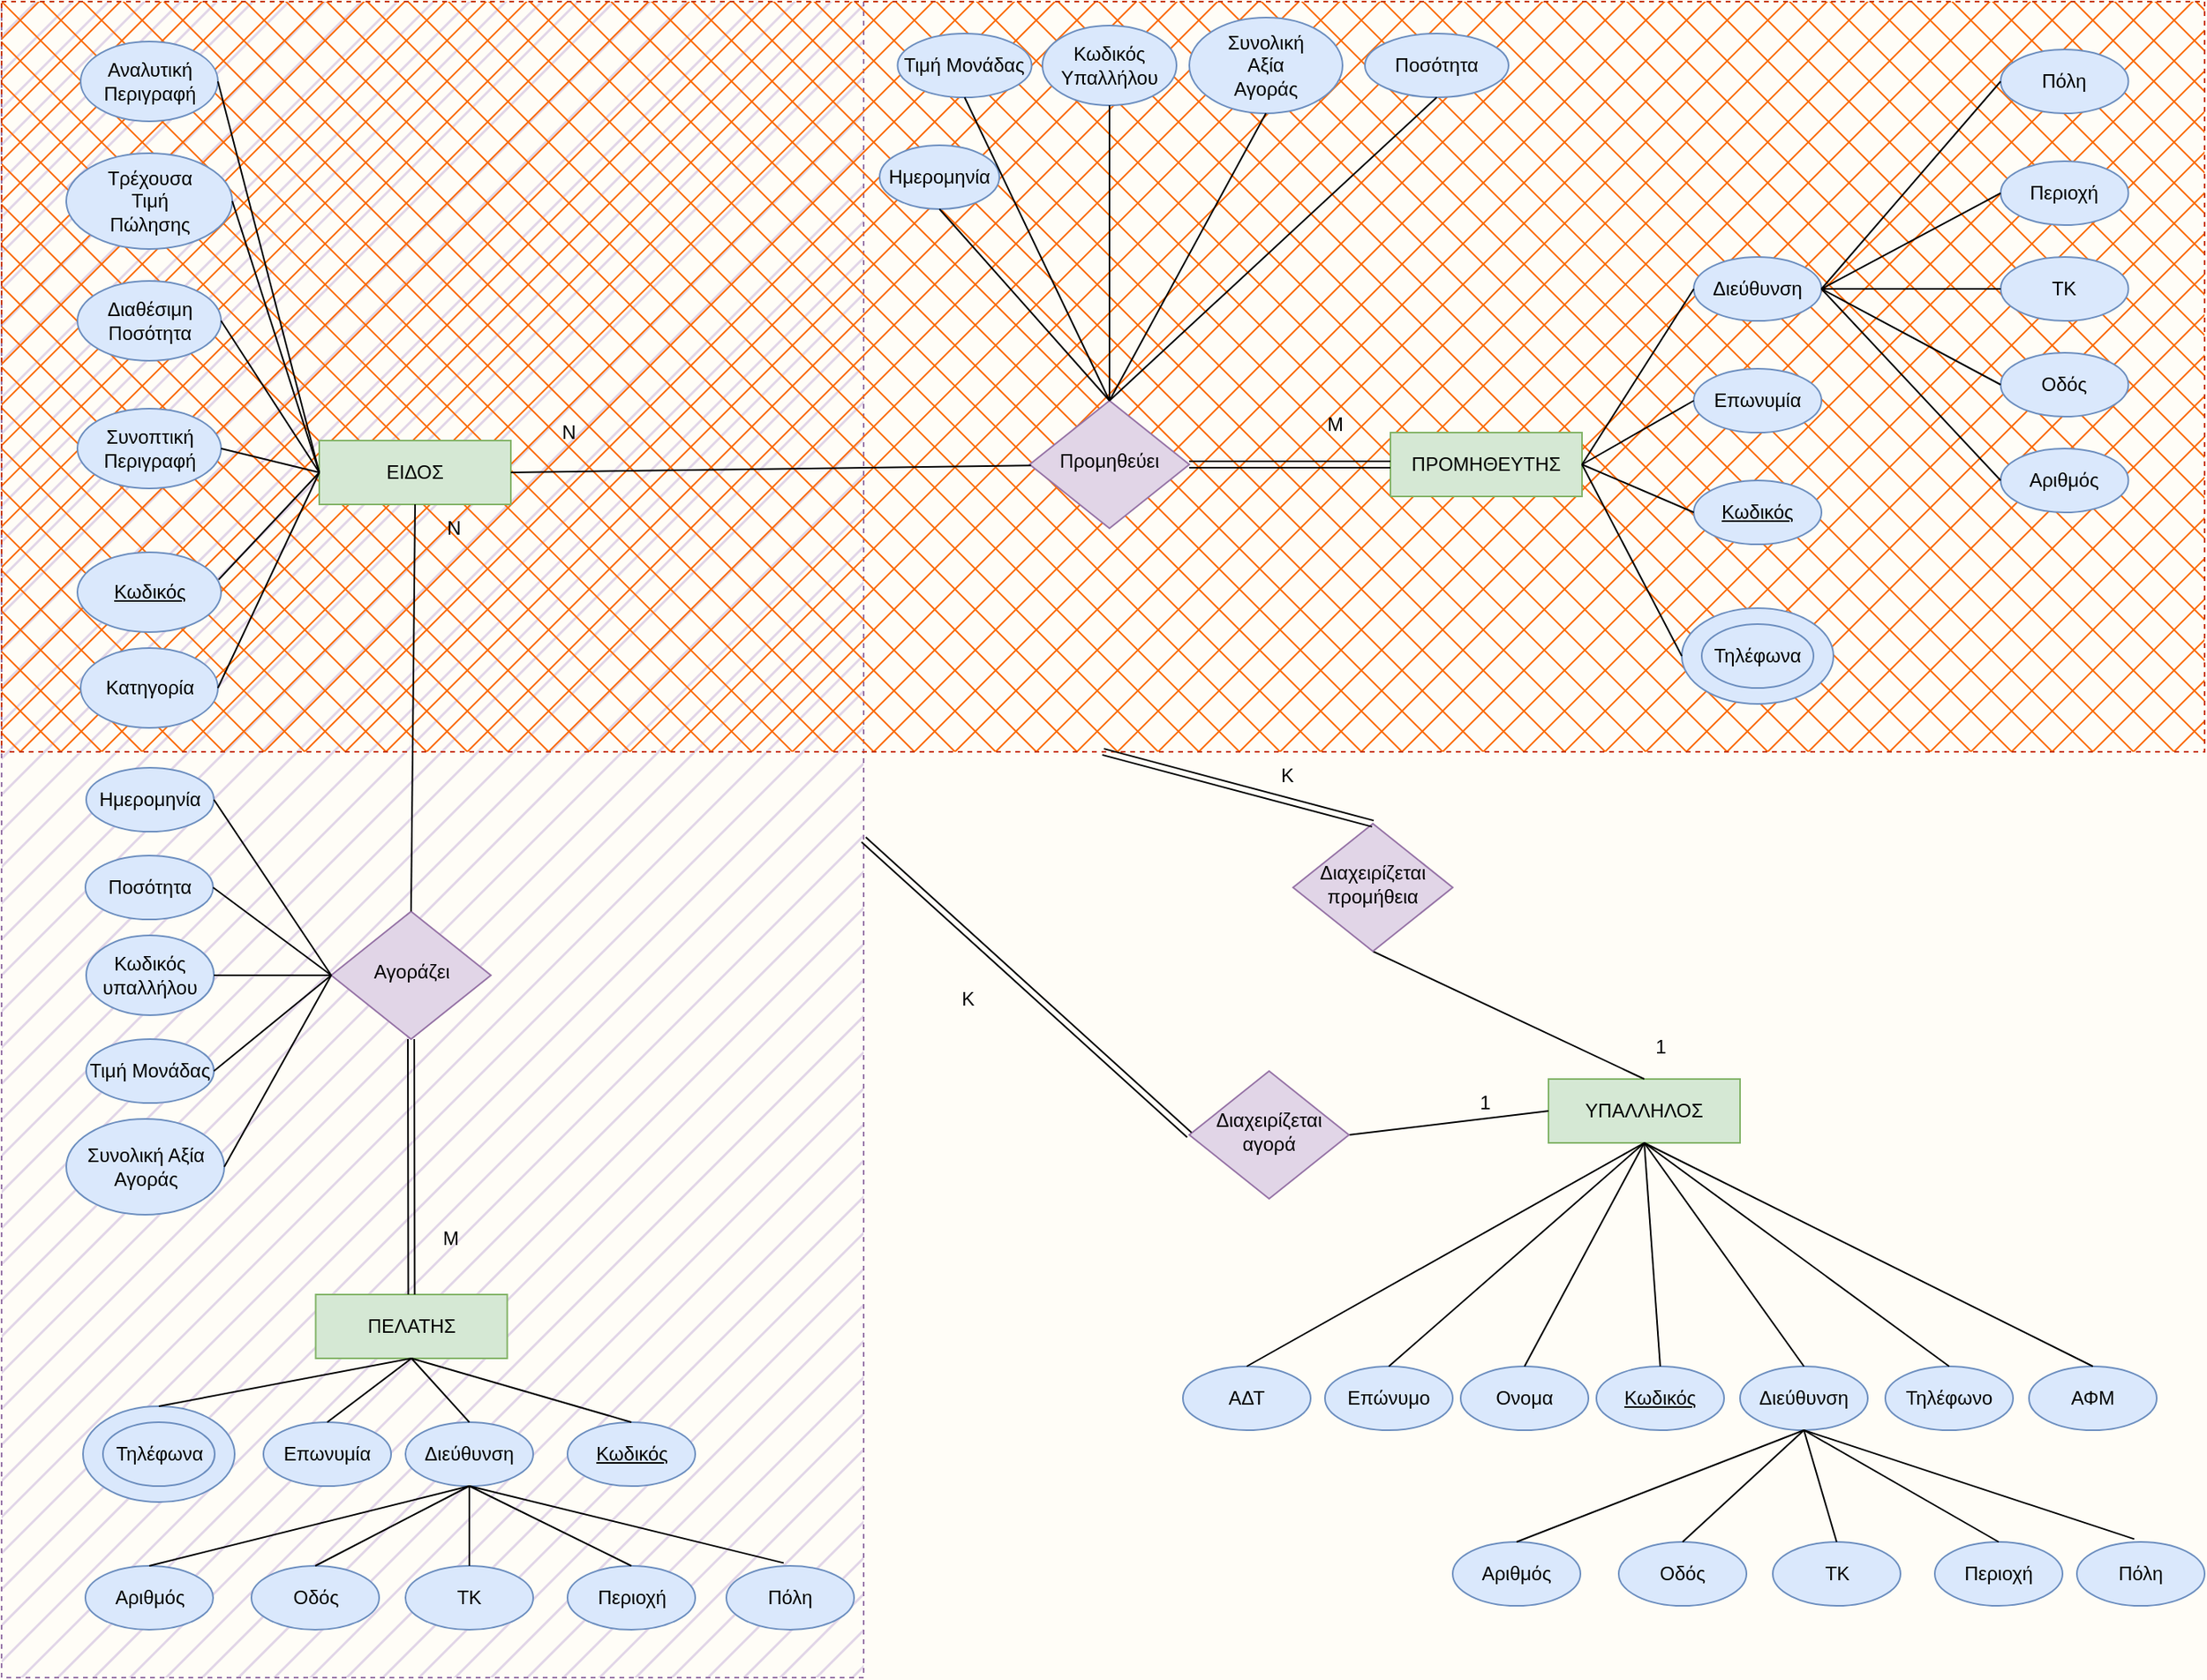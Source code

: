 <mxfile version="20.7.4" type="github">
  <diagram id="C5RBs43oDa-KdzZeNtuy" name="Page-1">
    <mxGraphModel dx="1641" dy="1715" grid="1" gridSize="10" guides="1" tooltips="1" connect="1" arrows="1" fold="1" page="1" pageScale="1" pageWidth="827" pageHeight="1169" background="#FFFDF7" math="0" shadow="0">
      <root>
        <mxCell id="WIyWlLk6GJQsqaUBKTNV-0" />
        <mxCell id="WIyWlLk6GJQsqaUBKTNV-1" parent="WIyWlLk6GJQsqaUBKTNV-0" />
        <mxCell id="r_JtfPT0x_Oz8yLnyJCr-7" value="" style="rounded=0;whiteSpace=wrap;html=1;dashed=1;fillStyle=hatch;fillColor=#e1d5e7;strokeColor=#9673a6;" vertex="1" parent="WIyWlLk6GJQsqaUBKTNV-1">
          <mxGeometry x="-330" y="-270" width="540" height="1050" as="geometry" />
        </mxCell>
        <mxCell id="r_JtfPT0x_Oz8yLnyJCr-0" value="" style="rounded=0;whiteSpace=wrap;html=1;dashed=1;fillColor=#fa6800;strokeColor=#C73500;fillStyle=cross-hatch;fontColor=#000000;" vertex="1" parent="WIyWlLk6GJQsqaUBKTNV-1">
          <mxGeometry x="-330" y="-270" width="1380" height="470" as="geometry" />
        </mxCell>
        <mxCell id="WIyWlLk6GJQsqaUBKTNV-3" value="ΕΙΔΟΣ" style="rounded=0;whiteSpace=wrap;html=1;fontSize=12;glass=0;strokeWidth=1;shadow=0;fillColor=#d5e8d4;strokeColor=#82b366;" parent="WIyWlLk6GJQsqaUBKTNV-1" vertex="1">
          <mxGeometry x="-131" y="5" width="120" height="40" as="geometry" />
        </mxCell>
        <mxCell id="EW7ZDSgedZpqApuQQV04-0" value="&lt;div&gt;ΠΡΟΜΗΘΕΥΤΗΣ&lt;/div&gt;" style="rounded=0;whiteSpace=wrap;html=1;fontSize=12;glass=0;strokeWidth=1;shadow=0;fillColor=#d5e8d4;strokeColor=#82b366;" parent="WIyWlLk6GJQsqaUBKTNV-1" vertex="1">
          <mxGeometry x="540" width="120" height="40" as="geometry" />
        </mxCell>
        <mxCell id="EW7ZDSgedZpqApuQQV04-1" value="&lt;div&gt;ΠΕΛΑΤΗΣ&lt;/div&gt;" style="rounded=0;whiteSpace=wrap;html=1;fontSize=12;glass=0;strokeWidth=1;shadow=0;fillColor=#d5e8d4;strokeColor=#82b366;" parent="WIyWlLk6GJQsqaUBKTNV-1" vertex="1">
          <mxGeometry x="-133.25" y="540" width="120" height="40" as="geometry" />
        </mxCell>
        <mxCell id="EW7ZDSgedZpqApuQQV04-2" value="&lt;div&gt;ΥΠΑΛΛΗΛΟΣ&lt;/div&gt;" style="rounded=0;whiteSpace=wrap;html=1;fontSize=12;glass=0;strokeWidth=1;shadow=0;fillColor=#d5e8d4;strokeColor=#82b366;" parent="WIyWlLk6GJQsqaUBKTNV-1" vertex="1">
          <mxGeometry x="639" y="405" width="120" height="40" as="geometry" />
        </mxCell>
        <mxCell id="EW7ZDSgedZpqApuQQV04-3" value="Προμηθεύει" style="rhombus;whiteSpace=wrap;html=1;shadow=0;fontFamily=Helvetica;fontSize=12;align=center;strokeWidth=1;spacing=6;spacingTop=-4;fillColor=#e1d5e7;strokeColor=#9673a6;" parent="WIyWlLk6GJQsqaUBKTNV-1" vertex="1">
          <mxGeometry x="314" y="-20" width="100" height="80" as="geometry" />
        </mxCell>
        <mxCell id="EW7ZDSgedZpqApuQQV04-4" value="" style="endArrow=none;html=1;rounded=0;exitX=1;exitY=0.5;exitDx=0;exitDy=0;" parent="WIyWlLk6GJQsqaUBKTNV-1" source="WIyWlLk6GJQsqaUBKTNV-3" target="EW7ZDSgedZpqApuQQV04-3" edge="1">
          <mxGeometry width="50" height="50" relative="1" as="geometry">
            <mxPoint x="384" y="300" as="sourcePoint" />
            <mxPoint x="434" y="250" as="targetPoint" />
          </mxGeometry>
        </mxCell>
        <mxCell id="EW7ZDSgedZpqApuQQV04-5" value="" style="endArrow=none;html=1;rounded=0;exitX=1;exitY=0.5;exitDx=0;exitDy=0;entryX=0;entryY=0.5;entryDx=0;entryDy=0;shape=link;" parent="WIyWlLk6GJQsqaUBKTNV-1" source="EW7ZDSgedZpqApuQQV04-3" target="EW7ZDSgedZpqApuQQV04-0" edge="1">
          <mxGeometry width="50" height="50" relative="1" as="geometry">
            <mxPoint x="464" y="19.5" as="sourcePoint" />
            <mxPoint x="554" y="19.5" as="targetPoint" />
          </mxGeometry>
        </mxCell>
        <mxCell id="EW7ZDSgedZpqApuQQV04-6" value="&lt;div&gt;Διαθέσιμη &lt;br&gt;&lt;/div&gt;&lt;div&gt;Ποσότητα&lt;/div&gt;" style="ellipse;whiteSpace=wrap;html=1;fillColor=#dae8fc;strokeColor=#6c8ebf;" parent="WIyWlLk6GJQsqaUBKTNV-1" vertex="1">
          <mxGeometry x="-282.5" y="-95" width="90" height="50" as="geometry" />
        </mxCell>
        <mxCell id="EW7ZDSgedZpqApuQQV04-7" value="&lt;div&gt;Αναλυτική&lt;/div&gt;&lt;div&gt;Περιγραφή&lt;/div&gt;" style="ellipse;whiteSpace=wrap;html=1;fillColor=#dae8fc;strokeColor=#6c8ebf;" parent="WIyWlLk6GJQsqaUBKTNV-1" vertex="1">
          <mxGeometry x="-280.5" y="-245" width="86" height="50" as="geometry" />
        </mxCell>
        <mxCell id="EW7ZDSgedZpqApuQQV04-8" value="&lt;div&gt;Συνοπτική&lt;/div&gt;&lt;div&gt;Περιγραφή&lt;/div&gt;" style="ellipse;whiteSpace=wrap;html=1;fillColor=#dae8fc;strokeColor=#6c8ebf;" parent="WIyWlLk6GJQsqaUBKTNV-1" vertex="1">
          <mxGeometry x="-282.5" y="-15" width="90" height="50" as="geometry" />
        </mxCell>
        <mxCell id="EW7ZDSgedZpqApuQQV04-9" value="&lt;u&gt;Κωδικός&lt;/u&gt;" style="ellipse;whiteSpace=wrap;html=1;fillColor=#dae8fc;strokeColor=#6c8ebf;" parent="WIyWlLk6GJQsqaUBKTNV-1" vertex="1">
          <mxGeometry x="-282.5" y="75" width="90" height="50" as="geometry" />
        </mxCell>
        <mxCell id="EW7ZDSgedZpqApuQQV04-10" value="&lt;div&gt;Κατηγορία&lt;/div&gt;" style="ellipse;whiteSpace=wrap;html=1;fillColor=#dae8fc;strokeColor=#6c8ebf;" parent="WIyWlLk6GJQsqaUBKTNV-1" vertex="1">
          <mxGeometry x="-280.5" y="135" width="86" height="50" as="geometry" />
        </mxCell>
        <mxCell id="EW7ZDSgedZpqApuQQV04-11" value="&lt;div&gt;Τρέχουσα&lt;/div&gt;&lt;div&gt;Τιμή&lt;/div&gt;&lt;div&gt;Πώλησης&lt;/div&gt;" style="ellipse;whiteSpace=wrap;html=1;fillColor=#dae8fc;strokeColor=#6c8ebf;" parent="WIyWlLk6GJQsqaUBKTNV-1" vertex="1">
          <mxGeometry x="-289.5" y="-175" width="104" height="60" as="geometry" />
        </mxCell>
        <mxCell id="EW7ZDSgedZpqApuQQV04-13" value="" style="endArrow=none;html=1;rounded=0;exitX=1;exitY=0.5;exitDx=0;exitDy=0;entryX=0;entryY=0.5;entryDx=0;entryDy=0;" parent="WIyWlLk6GJQsqaUBKTNV-1" source="EW7ZDSgedZpqApuQQV04-10" target="WIyWlLk6GJQsqaUBKTNV-3" edge="1">
          <mxGeometry width="50" height="50" relative="1" as="geometry">
            <mxPoint x="25" y="145" as="sourcePoint" />
            <mxPoint x="75" y="95" as="targetPoint" />
          </mxGeometry>
        </mxCell>
        <mxCell id="EW7ZDSgedZpqApuQQV04-14" value="" style="endArrow=none;html=1;rounded=0;exitX=0.983;exitY=0.343;exitDx=0;exitDy=0;entryX=0;entryY=0.5;entryDx=0;entryDy=0;exitPerimeter=0;" parent="WIyWlLk6GJQsqaUBKTNV-1" source="EW7ZDSgedZpqApuQQV04-9" target="WIyWlLk6GJQsqaUBKTNV-3" edge="1">
          <mxGeometry width="50" height="50" relative="1" as="geometry">
            <mxPoint x="-222" y="145" as="sourcePoint" />
            <mxPoint x="-121" y="35" as="targetPoint" />
          </mxGeometry>
        </mxCell>
        <mxCell id="EW7ZDSgedZpqApuQQV04-15" value="" style="endArrow=none;html=1;rounded=0;exitX=1;exitY=0.5;exitDx=0;exitDy=0;entryX=0;entryY=0.5;entryDx=0;entryDy=0;" parent="WIyWlLk6GJQsqaUBKTNV-1" source="EW7ZDSgedZpqApuQQV04-8" target="WIyWlLk6GJQsqaUBKTNV-3" edge="1">
          <mxGeometry width="50" height="50" relative="1" as="geometry">
            <mxPoint x="-236.53" y="92.15" as="sourcePoint" />
            <mxPoint x="-135" y="25" as="targetPoint" />
          </mxGeometry>
        </mxCell>
        <mxCell id="EW7ZDSgedZpqApuQQV04-16" value="" style="endArrow=none;html=1;rounded=0;exitX=1;exitY=0.5;exitDx=0;exitDy=0;entryX=0;entryY=0.5;entryDx=0;entryDy=0;" parent="WIyWlLk6GJQsqaUBKTNV-1" source="EW7ZDSgedZpqApuQQV04-6" target="WIyWlLk6GJQsqaUBKTNV-3" edge="1">
          <mxGeometry width="50" height="50" relative="1" as="geometry">
            <mxPoint x="-226.53" y="102.15" as="sourcePoint" />
            <mxPoint x="-111" y="45" as="targetPoint" />
          </mxGeometry>
        </mxCell>
        <mxCell id="EW7ZDSgedZpqApuQQV04-17" value="" style="endArrow=none;html=1;rounded=0;exitX=1;exitY=0.5;exitDx=0;exitDy=0;entryX=0;entryY=0.5;entryDx=0;entryDy=0;" parent="WIyWlLk6GJQsqaUBKTNV-1" source="EW7ZDSgedZpqApuQQV04-11" target="WIyWlLk6GJQsqaUBKTNV-3" edge="1">
          <mxGeometry width="50" height="50" relative="1" as="geometry">
            <mxPoint x="-255" y="-80" as="sourcePoint" />
            <mxPoint x="-125" y="25" as="targetPoint" />
          </mxGeometry>
        </mxCell>
        <mxCell id="EW7ZDSgedZpqApuQQV04-20" value="" style="endArrow=none;html=1;rounded=0;exitX=1;exitY=0.5;exitDx=0;exitDy=0;entryX=0;entryY=0.5;entryDx=0;entryDy=0;" parent="WIyWlLk6GJQsqaUBKTNV-1" source="EW7ZDSgedZpqApuQQV04-7" target="WIyWlLk6GJQsqaUBKTNV-3" edge="1">
          <mxGeometry width="50" height="50" relative="1" as="geometry">
            <mxPoint x="-277.0" y="-235" as="sourcePoint" />
            <mxPoint x="-140.0" y="-55" as="targetPoint" />
          </mxGeometry>
        </mxCell>
        <mxCell id="EW7ZDSgedZpqApuQQV04-21" value="Ν" style="text;html=1;align=center;verticalAlign=middle;resizable=0;points=[];autosize=1;strokeColor=none;fillColor=none;" parent="WIyWlLk6GJQsqaUBKTNV-1" vertex="1">
          <mxGeometry x="9.5" y="-15" width="30" height="30" as="geometry" />
        </mxCell>
        <mxCell id="EW7ZDSgedZpqApuQQV04-22" value="Μ" style="text;html=1;align=center;verticalAlign=middle;resizable=0;points=[];autosize=1;strokeColor=none;fillColor=none;" parent="WIyWlLk6GJQsqaUBKTNV-1" vertex="1">
          <mxGeometry x="490" y="-20" width="30" height="30" as="geometry" />
        </mxCell>
        <mxCell id="EW7ZDSgedZpqApuQQV04-23" value="Ημερομηνία" style="ellipse;whiteSpace=wrap;html=1;fillColor=#dae8fc;strokeColor=#6c8ebf;" parent="WIyWlLk6GJQsqaUBKTNV-1" vertex="1">
          <mxGeometry x="220" y="-180" width="75" height="40" as="geometry" />
        </mxCell>
        <mxCell id="EW7ZDSgedZpqApuQQV04-24" value="Τιμή Μονάδας" style="ellipse;whiteSpace=wrap;html=1;fillColor=#dae8fc;strokeColor=#6c8ebf;" parent="WIyWlLk6GJQsqaUBKTNV-1" vertex="1">
          <mxGeometry x="231.25" y="-250" width="84" height="40" as="geometry" />
        </mxCell>
        <mxCell id="EW7ZDSgedZpqApuQQV04-25" value="&lt;div&gt;Συνολική&lt;/div&gt;&lt;div&gt;Αξία&lt;/div&gt;&lt;div&gt;Αγοράς&lt;/div&gt;" style="ellipse;whiteSpace=wrap;html=1;fillColor=#dae8fc;strokeColor=#6c8ebf;" parent="WIyWlLk6GJQsqaUBKTNV-1" vertex="1">
          <mxGeometry x="414" y="-260" width="96" height="60" as="geometry" />
        </mxCell>
        <mxCell id="EW7ZDSgedZpqApuQQV04-26" value="&lt;div&gt;Ποσότητα&lt;/div&gt;" style="ellipse;whiteSpace=wrap;html=1;fillColor=#dae8fc;strokeColor=#6c8ebf;" parent="WIyWlLk6GJQsqaUBKTNV-1" vertex="1">
          <mxGeometry x="524" y="-250" width="90" height="40" as="geometry" />
        </mxCell>
        <mxCell id="EW7ZDSgedZpqApuQQV04-29" value="" style="endArrow=none;html=1;rounded=0;exitX=0.5;exitY=1;exitDx=0;exitDy=0;entryX=0.5;entryY=0;entryDx=0;entryDy=0;" parent="WIyWlLk6GJQsqaUBKTNV-1" source="EW7ZDSgedZpqApuQQV04-24" target="EW7ZDSgedZpqApuQQV04-3" edge="1">
          <mxGeometry width="50" height="50" relative="1" as="geometry">
            <mxPoint x="290" y="80" as="sourcePoint" />
            <mxPoint x="340" y="30" as="targetPoint" />
          </mxGeometry>
        </mxCell>
        <mxCell id="EW7ZDSgedZpqApuQQV04-31" value="" style="endArrow=none;html=1;rounded=0;exitX=0.5;exitY=1;exitDx=0;exitDy=0;entryX=0.5;entryY=0;entryDx=0;entryDy=0;" parent="WIyWlLk6GJQsqaUBKTNV-1" source="EW7ZDSgedZpqApuQQV04-23" target="EW7ZDSgedZpqApuQQV04-3" edge="1">
          <mxGeometry width="50" height="50" relative="1" as="geometry">
            <mxPoint x="290" y="80" as="sourcePoint" />
            <mxPoint x="340" y="30" as="targetPoint" />
          </mxGeometry>
        </mxCell>
        <mxCell id="EW7ZDSgedZpqApuQQV04-32" value="" style="endArrow=none;html=1;rounded=0;exitX=0.5;exitY=1;exitDx=0;exitDy=0;entryX=0.5;entryY=0;entryDx=0;entryDy=0;" parent="WIyWlLk6GJQsqaUBKTNV-1" source="EW7ZDSgedZpqApuQQV04-26" target="EW7ZDSgedZpqApuQQV04-3" edge="1">
          <mxGeometry width="50" height="50" relative="1" as="geometry">
            <mxPoint x="290" y="80" as="sourcePoint" />
            <mxPoint x="340" y="30" as="targetPoint" />
          </mxGeometry>
        </mxCell>
        <mxCell id="EW7ZDSgedZpqApuQQV04-33" value="" style="endArrow=none;html=1;rounded=0;exitX=0.5;exitY=1;exitDx=0;exitDy=0;entryX=0.5;entryY=0;entryDx=0;entryDy=0;" parent="WIyWlLk6GJQsqaUBKTNV-1" source="EW7ZDSgedZpqApuQQV04-25" target="EW7ZDSgedZpqApuQQV04-3" edge="1">
          <mxGeometry width="50" height="50" relative="1" as="geometry">
            <mxPoint x="290" y="80" as="sourcePoint" />
            <mxPoint x="340" y="30" as="targetPoint" />
          </mxGeometry>
        </mxCell>
        <mxCell id="EW7ZDSgedZpqApuQQV04-34" value="Κωδικός Υπαλλήλου" style="ellipse;whiteSpace=wrap;html=1;fillColor=#dae8fc;strokeColor=#6c8ebf;" parent="WIyWlLk6GJQsqaUBKTNV-1" vertex="1">
          <mxGeometry x="322" y="-255" width="84" height="50" as="geometry" />
        </mxCell>
        <mxCell id="EW7ZDSgedZpqApuQQV04-37" value="" style="endArrow=none;html=1;rounded=0;entryX=0.5;entryY=0;entryDx=0;entryDy=0;exitX=0.5;exitY=1;exitDx=0;exitDy=0;" parent="WIyWlLk6GJQsqaUBKTNV-1" source="EW7ZDSgedZpqApuQQV04-34" target="EW7ZDSgedZpqApuQQV04-3" edge="1">
          <mxGeometry width="50" height="50" relative="1" as="geometry">
            <mxPoint x="360" y="-250" as="sourcePoint" />
            <mxPoint x="350" y="-30" as="targetPoint" />
          </mxGeometry>
        </mxCell>
        <mxCell id="EW7ZDSgedZpqApuQQV04-38" value="Διεύθυνση" style="ellipse;whiteSpace=wrap;html=1;fillColor=#dae8fc;strokeColor=#6c8ebf;" parent="WIyWlLk6GJQsqaUBKTNV-1" vertex="1">
          <mxGeometry x="730" y="-110" width="80" height="40" as="geometry" />
        </mxCell>
        <mxCell id="EW7ZDSgedZpqApuQQV04-39" value="Επωνυμία" style="ellipse;whiteSpace=wrap;html=1;fillColor=#dae8fc;strokeColor=#6c8ebf;" parent="WIyWlLk6GJQsqaUBKTNV-1" vertex="1">
          <mxGeometry x="730" y="-40" width="80" height="40" as="geometry" />
        </mxCell>
        <mxCell id="EW7ZDSgedZpqApuQQV04-40" value="&lt;u&gt;Κωδικός&lt;/u&gt;" style="ellipse;whiteSpace=wrap;html=1;fillColor=#dae8fc;strokeColor=#6c8ebf;" parent="WIyWlLk6GJQsqaUBKTNV-1" vertex="1">
          <mxGeometry x="730" y="30" width="80" height="40" as="geometry" />
        </mxCell>
        <mxCell id="EW7ZDSgedZpqApuQQV04-43" value="" style="ellipse;whiteSpace=wrap;html=1;fillColor=#dae8fc;strokeColor=#6c8ebf;" parent="WIyWlLk6GJQsqaUBKTNV-1" vertex="1">
          <mxGeometry x="722.5" y="110" width="95" height="60" as="geometry" />
        </mxCell>
        <mxCell id="EW7ZDSgedZpqApuQQV04-44" value="Τηλέφωνα" style="ellipse;whiteSpace=wrap;html=1;fillColor=#dae8fc;strokeColor=#6c8ebf;" parent="WIyWlLk6GJQsqaUBKTNV-1" vertex="1">
          <mxGeometry x="735" y="120" width="70" height="40" as="geometry" />
        </mxCell>
        <mxCell id="EW7ZDSgedZpqApuQQV04-45" value="" style="endArrow=none;html=1;rounded=0;exitX=1;exitY=0.5;exitDx=0;exitDy=0;entryX=0;entryY=0.5;entryDx=0;entryDy=0;" parent="WIyWlLk6GJQsqaUBKTNV-1" source="EW7ZDSgedZpqApuQQV04-0" target="EW7ZDSgedZpqApuQQV04-38" edge="1">
          <mxGeometry width="50" height="50" relative="1" as="geometry">
            <mxPoint x="450" y="60" as="sourcePoint" />
            <mxPoint x="500" y="10" as="targetPoint" />
          </mxGeometry>
        </mxCell>
        <mxCell id="EW7ZDSgedZpqApuQQV04-46" value="" style="endArrow=none;html=1;rounded=0;entryX=0;entryY=0.5;entryDx=0;entryDy=0;exitX=1;exitY=0.5;exitDx=0;exitDy=0;" parent="WIyWlLk6GJQsqaUBKTNV-1" source="EW7ZDSgedZpqApuQQV04-0" target="EW7ZDSgedZpqApuQQV04-39" edge="1">
          <mxGeometry width="50" height="50" relative="1" as="geometry">
            <mxPoint x="450" y="60" as="sourcePoint" />
            <mxPoint x="500" y="10" as="targetPoint" />
          </mxGeometry>
        </mxCell>
        <mxCell id="EW7ZDSgedZpqApuQQV04-47" value="" style="endArrow=none;html=1;rounded=0;exitX=0;exitY=0.5;exitDx=0;exitDy=0;entryX=1;entryY=0.5;entryDx=0;entryDy=0;" parent="WIyWlLk6GJQsqaUBKTNV-1" source="EW7ZDSgedZpqApuQQV04-40" target="EW7ZDSgedZpqApuQQV04-0" edge="1">
          <mxGeometry width="50" height="50" relative="1" as="geometry">
            <mxPoint x="450" y="60" as="sourcePoint" />
            <mxPoint x="500" y="10" as="targetPoint" />
          </mxGeometry>
        </mxCell>
        <mxCell id="EW7ZDSgedZpqApuQQV04-48" value="" style="endArrow=none;html=1;rounded=0;exitX=0;exitY=0.5;exitDx=0;exitDy=0;entryX=1;entryY=0.5;entryDx=0;entryDy=0;" parent="WIyWlLk6GJQsqaUBKTNV-1" source="EW7ZDSgedZpqApuQQV04-43" target="EW7ZDSgedZpqApuQQV04-0" edge="1">
          <mxGeometry width="50" height="50" relative="1" as="geometry">
            <mxPoint x="450" y="60" as="sourcePoint" />
            <mxPoint x="500" y="10" as="targetPoint" />
          </mxGeometry>
        </mxCell>
        <mxCell id="EW7ZDSgedZpqApuQQV04-49" value="&lt;div&gt;Αγοράζει&lt;/div&gt;" style="rhombus;whiteSpace=wrap;html=1;shadow=0;fontFamily=Helvetica;fontSize=12;align=center;strokeWidth=1;spacing=6;spacingTop=-4;fillColor=#e1d5e7;strokeColor=#9673a6;" parent="WIyWlLk6GJQsqaUBKTNV-1" vertex="1">
          <mxGeometry x="-123.5" y="300" width="100" height="80" as="geometry" />
        </mxCell>
        <mxCell id="EW7ZDSgedZpqApuQQV04-50" value="" style="endArrow=none;html=1;rounded=0;entryX=0.5;entryY=1;entryDx=0;entryDy=0;exitX=0.5;exitY=0;exitDx=0;exitDy=0;" parent="WIyWlLk6GJQsqaUBKTNV-1" source="EW7ZDSgedZpqApuQQV04-49" target="WIyWlLk6GJQsqaUBKTNV-3" edge="1">
          <mxGeometry width="50" height="50" relative="1" as="geometry">
            <mxPoint x="267.5" y="350" as="sourcePoint" />
            <mxPoint x="317.5" y="300" as="targetPoint" />
          </mxGeometry>
        </mxCell>
        <mxCell id="EW7ZDSgedZpqApuQQV04-51" value="" style="endArrow=none;html=1;rounded=0;exitX=0.5;exitY=0;exitDx=0;exitDy=0;entryX=0.5;entryY=1;entryDx=0;entryDy=0;shape=link;" parent="WIyWlLk6GJQsqaUBKTNV-1" source="EW7ZDSgedZpqApuQQV04-1" target="EW7ZDSgedZpqApuQQV04-49" edge="1">
          <mxGeometry width="50" height="50" relative="1" as="geometry">
            <mxPoint x="-73.25" y="510" as="sourcePoint" />
            <mxPoint x="215.5" y="320" as="targetPoint" />
          </mxGeometry>
        </mxCell>
        <mxCell id="EW7ZDSgedZpqApuQQV04-52" value="Ημερομηνία" style="ellipse;whiteSpace=wrap;html=1;fillColor=#dae8fc;strokeColor=#6c8ebf;" parent="WIyWlLk6GJQsqaUBKTNV-1" vertex="1">
          <mxGeometry x="-277" y="210" width="80" height="40" as="geometry" />
        </mxCell>
        <mxCell id="EW7ZDSgedZpqApuQQV04-53" value="Ποσότητα" style="ellipse;whiteSpace=wrap;html=1;fillColor=#dae8fc;strokeColor=#6c8ebf;" parent="WIyWlLk6GJQsqaUBKTNV-1" vertex="1">
          <mxGeometry x="-277.5" y="265" width="80" height="40" as="geometry" />
        </mxCell>
        <mxCell id="EW7ZDSgedZpqApuQQV04-54" value="Τιμή Μονάδας" style="ellipse;whiteSpace=wrap;html=1;fillColor=#dae8fc;strokeColor=#6c8ebf;" parent="WIyWlLk6GJQsqaUBKTNV-1" vertex="1">
          <mxGeometry x="-277" y="380" width="80" height="40" as="geometry" />
        </mxCell>
        <mxCell id="EW7ZDSgedZpqApuQQV04-56" value="Συνολική Αξία Αγοράς" style="ellipse;whiteSpace=wrap;html=1;fillColor=#dae8fc;strokeColor=#6c8ebf;" parent="WIyWlLk6GJQsqaUBKTNV-1" vertex="1">
          <mxGeometry x="-289.5" y="430" width="99" height="60" as="geometry" />
        </mxCell>
        <mxCell id="EW7ZDSgedZpqApuQQV04-57" value="" style="endArrow=none;html=1;rounded=0;exitX=0;exitY=0.5;exitDx=0;exitDy=0;entryX=1;entryY=0.5;entryDx=0;entryDy=0;" parent="WIyWlLk6GJQsqaUBKTNV-1" source="EW7ZDSgedZpqApuQQV04-49" target="EW7ZDSgedZpqApuQQV04-52" edge="1">
          <mxGeometry width="50" height="50" relative="1" as="geometry">
            <mxPoint x="-442.5" y="370" as="sourcePoint" />
            <mxPoint x="-602.5" y="360" as="targetPoint" />
          </mxGeometry>
        </mxCell>
        <mxCell id="EW7ZDSgedZpqApuQQV04-58" value="" style="endArrow=none;html=1;rounded=0;entryX=1;entryY=0.5;entryDx=0;entryDy=0;exitX=0;exitY=0.5;exitDx=0;exitDy=0;" parent="WIyWlLk6GJQsqaUBKTNV-1" source="EW7ZDSgedZpqApuQQV04-49" target="EW7ZDSgedZpqApuQQV04-53" edge="1">
          <mxGeometry width="50" height="50" relative="1" as="geometry">
            <mxPoint x="-442.5" y="370" as="sourcePoint" />
            <mxPoint x="-602.5" y="360" as="targetPoint" />
          </mxGeometry>
        </mxCell>
        <mxCell id="EW7ZDSgedZpqApuQQV04-59" value="" style="endArrow=none;html=1;rounded=0;exitX=1;exitY=0.5;exitDx=0;exitDy=0;entryX=0;entryY=0.5;entryDx=0;entryDy=0;" parent="WIyWlLk6GJQsqaUBKTNV-1" source="EW7ZDSgedZpqApuQQV04-54" target="EW7ZDSgedZpqApuQQV04-49" edge="1">
          <mxGeometry width="50" height="50" relative="1" as="geometry">
            <mxPoint x="-652.5" y="410" as="sourcePoint" />
            <mxPoint x="-442.5" y="370" as="targetPoint" />
          </mxGeometry>
        </mxCell>
        <mxCell id="EW7ZDSgedZpqApuQQV04-60" value="" style="endArrow=none;html=1;rounded=0;exitX=1;exitY=0.5;exitDx=0;exitDy=0;entryX=0;entryY=0.5;entryDx=0;entryDy=0;" parent="WIyWlLk6GJQsqaUBKTNV-1" source="EW7ZDSgedZpqApuQQV04-56" target="EW7ZDSgedZpqApuQQV04-49" edge="1">
          <mxGeometry width="50" height="50" relative="1" as="geometry">
            <mxPoint x="-380.0" y="490" as="sourcePoint" />
            <mxPoint x="-442.5" y="370" as="targetPoint" />
          </mxGeometry>
        </mxCell>
        <mxCell id="EW7ZDSgedZpqApuQQV04-61" value="Κωδικός υπαλλήλου" style="ellipse;whiteSpace=wrap;html=1;fillColor=#dae8fc;strokeColor=#6c8ebf;" parent="WIyWlLk6GJQsqaUBKTNV-1" vertex="1">
          <mxGeometry x="-277" y="315" width="80" height="50" as="geometry" />
        </mxCell>
        <mxCell id="EW7ZDSgedZpqApuQQV04-62" value="" style="endArrow=none;html=1;rounded=0;exitX=0;exitY=0.5;exitDx=0;exitDy=0;entryX=1;entryY=0.5;entryDx=0;entryDy=0;" parent="WIyWlLk6GJQsqaUBKTNV-1" source="EW7ZDSgedZpqApuQQV04-49" target="EW7ZDSgedZpqApuQQV04-61" edge="1">
          <mxGeometry width="50" height="50" relative="1" as="geometry">
            <mxPoint x="-154.0" y="490" as="sourcePoint" />
            <mxPoint x="-214.5" y="370" as="targetPoint" />
          </mxGeometry>
        </mxCell>
        <mxCell id="EW7ZDSgedZpqApuQQV04-63" value="Ν" style="text;html=1;align=center;verticalAlign=middle;resizable=0;points=[];autosize=1;strokeColor=none;fillColor=none;" parent="WIyWlLk6GJQsqaUBKTNV-1" vertex="1">
          <mxGeometry x="-62" y="45" width="30" height="30" as="geometry" />
        </mxCell>
        <mxCell id="EW7ZDSgedZpqApuQQV04-64" value="Μ" style="text;html=1;align=center;verticalAlign=middle;resizable=0;points=[];autosize=1;strokeColor=none;fillColor=none;" parent="WIyWlLk6GJQsqaUBKTNV-1" vertex="1">
          <mxGeometry x="-64.25" y="490" width="30" height="30" as="geometry" />
        </mxCell>
        <mxCell id="UILEuSNSZ4yGdlzWPseG-9" value="&lt;div&gt;Πόλη&lt;/div&gt;" style="ellipse;whiteSpace=wrap;html=1;fillColor=#dae8fc;strokeColor=#6c8ebf;" parent="WIyWlLk6GJQsqaUBKTNV-1" vertex="1">
          <mxGeometry x="922.25" y="-240" width="80" height="40" as="geometry" />
        </mxCell>
        <mxCell id="UILEuSNSZ4yGdlzWPseG-10" value="Περιοχή" style="ellipse;whiteSpace=wrap;html=1;fillColor=#dae8fc;strokeColor=#6c8ebf;" parent="WIyWlLk6GJQsqaUBKTNV-1" vertex="1">
          <mxGeometry x="922.25" y="-170" width="80" height="40" as="geometry" />
        </mxCell>
        <mxCell id="UILEuSNSZ4yGdlzWPseG-11" value="ΤΚ" style="ellipse;whiteSpace=wrap;html=1;fillColor=#dae8fc;strokeColor=#6c8ebf;" parent="WIyWlLk6GJQsqaUBKTNV-1" vertex="1">
          <mxGeometry x="922.25" y="-110" width="80" height="40" as="geometry" />
        </mxCell>
        <mxCell id="UILEuSNSZ4yGdlzWPseG-12" value="Οδός" style="ellipse;whiteSpace=wrap;html=1;fillColor=#dae8fc;strokeColor=#6c8ebf;" parent="WIyWlLk6GJQsqaUBKTNV-1" vertex="1">
          <mxGeometry x="922.25" y="-50" width="80" height="40" as="geometry" />
        </mxCell>
        <mxCell id="UILEuSNSZ4yGdlzWPseG-13" value="Αριθμός" style="ellipse;whiteSpace=wrap;html=1;fillColor=#dae8fc;strokeColor=#6c8ebf;" parent="WIyWlLk6GJQsqaUBKTNV-1" vertex="1">
          <mxGeometry x="922.25" y="10" width="80" height="40" as="geometry" />
        </mxCell>
        <mxCell id="UILEuSNSZ4yGdlzWPseG-14" value="" style="endArrow=none;html=1;rounded=0;exitX=1;exitY=0.5;exitDx=0;exitDy=0;entryX=0;entryY=0.5;entryDx=0;entryDy=0;" parent="WIyWlLk6GJQsqaUBKTNV-1" source="EW7ZDSgedZpqApuQQV04-38" target="UILEuSNSZ4yGdlzWPseG-9" edge="1">
          <mxGeometry width="50" height="50" relative="1" as="geometry">
            <mxPoint x="817.5" y="-80.0" as="sourcePoint" />
            <mxPoint x="887.5" y="-190" as="targetPoint" />
          </mxGeometry>
        </mxCell>
        <mxCell id="UILEuSNSZ4yGdlzWPseG-15" value="" style="endArrow=none;html=1;rounded=0;exitX=1;exitY=0.5;exitDx=0;exitDy=0;entryX=0;entryY=0.5;entryDx=0;entryDy=0;" parent="WIyWlLk6GJQsqaUBKTNV-1" source="EW7ZDSgedZpqApuQQV04-38" target="UILEuSNSZ4yGdlzWPseG-10" edge="1">
          <mxGeometry width="50" height="50" relative="1" as="geometry">
            <mxPoint x="820" y="-80" as="sourcePoint" />
            <mxPoint x="890" y="-180" as="targetPoint" />
          </mxGeometry>
        </mxCell>
        <mxCell id="UILEuSNSZ4yGdlzWPseG-16" value="" style="endArrow=none;html=1;rounded=0;exitX=1;exitY=0.5;exitDx=0;exitDy=0;entryX=0;entryY=0.5;entryDx=0;entryDy=0;" parent="WIyWlLk6GJQsqaUBKTNV-1" source="EW7ZDSgedZpqApuQQV04-38" target="UILEuSNSZ4yGdlzWPseG-11" edge="1">
          <mxGeometry width="50" height="50" relative="1" as="geometry">
            <mxPoint x="830" y="-70" as="sourcePoint" />
            <mxPoint x="900" y="-170" as="targetPoint" />
          </mxGeometry>
        </mxCell>
        <mxCell id="UILEuSNSZ4yGdlzWPseG-17" value="" style="endArrow=none;html=1;rounded=0;exitX=1;exitY=0.5;exitDx=0;exitDy=0;entryX=0;entryY=0.5;entryDx=0;entryDy=0;" parent="WIyWlLk6GJQsqaUBKTNV-1" source="EW7ZDSgedZpqApuQQV04-38" target="UILEuSNSZ4yGdlzWPseG-12" edge="1">
          <mxGeometry width="50" height="50" relative="1" as="geometry">
            <mxPoint x="840" y="-60" as="sourcePoint" />
            <mxPoint x="910" y="-160" as="targetPoint" />
          </mxGeometry>
        </mxCell>
        <mxCell id="UILEuSNSZ4yGdlzWPseG-18" value="" style="endArrow=none;html=1;rounded=0;exitX=1;exitY=0.5;exitDx=0;exitDy=0;entryX=0;entryY=0.5;entryDx=0;entryDy=0;" parent="WIyWlLk6GJQsqaUBKTNV-1" source="EW7ZDSgedZpqApuQQV04-38" target="UILEuSNSZ4yGdlzWPseG-13" edge="1">
          <mxGeometry width="50" height="50" relative="1" as="geometry">
            <mxPoint x="850" y="-50" as="sourcePoint" />
            <mxPoint x="920" y="-150" as="targetPoint" />
          </mxGeometry>
        </mxCell>
        <mxCell id="UILEuSNSZ4yGdlzWPseG-19" value="Διεύθυνση" style="ellipse;whiteSpace=wrap;html=1;fillColor=#dae8fc;strokeColor=#6c8ebf;" parent="WIyWlLk6GJQsqaUBKTNV-1" vertex="1">
          <mxGeometry x="-77" y="620" width="80" height="40" as="geometry" />
        </mxCell>
        <mxCell id="UILEuSNSZ4yGdlzWPseG-20" value="Επωνυμία" style="ellipse;whiteSpace=wrap;html=1;fillColor=#dae8fc;strokeColor=#6c8ebf;" parent="WIyWlLk6GJQsqaUBKTNV-1" vertex="1">
          <mxGeometry x="-166" y="620" width="80" height="40" as="geometry" />
        </mxCell>
        <mxCell id="UILEuSNSZ4yGdlzWPseG-21" value="&lt;u&gt;Κωδικός&lt;/u&gt;" style="ellipse;whiteSpace=wrap;html=1;fillColor=#dae8fc;strokeColor=#6c8ebf;" parent="WIyWlLk6GJQsqaUBKTNV-1" vertex="1">
          <mxGeometry x="24.5" y="620" width="80" height="40" as="geometry" />
        </mxCell>
        <mxCell id="UILEuSNSZ4yGdlzWPseG-22" value="" style="ellipse;whiteSpace=wrap;html=1;fillColor=#dae8fc;strokeColor=#6c8ebf;" parent="WIyWlLk6GJQsqaUBKTNV-1" vertex="1">
          <mxGeometry x="-279" y="610" width="95" height="60" as="geometry" />
        </mxCell>
        <mxCell id="UILEuSNSZ4yGdlzWPseG-23" value="Τηλέφωνα" style="ellipse;whiteSpace=wrap;html=1;fillColor=#dae8fc;strokeColor=#6c8ebf;" parent="WIyWlLk6GJQsqaUBKTNV-1" vertex="1">
          <mxGeometry x="-266.5" y="620" width="70" height="40" as="geometry" />
        </mxCell>
        <mxCell id="UILEuSNSZ4yGdlzWPseG-24" value="" style="endArrow=none;html=1;rounded=0;exitX=0.5;exitY=1;exitDx=0;exitDy=0;entryX=0.5;entryY=0;entryDx=0;entryDy=0;" parent="WIyWlLk6GJQsqaUBKTNV-1" source="EW7ZDSgedZpqApuQQV04-1" target="UILEuSNSZ4yGdlzWPseG-19" edge="1">
          <mxGeometry width="50" height="50" relative="1" as="geometry">
            <mxPoint x="259.25" y="1030" as="sourcePoint" />
            <mxPoint x="99.25" y="1020" as="targetPoint" />
          </mxGeometry>
        </mxCell>
        <mxCell id="UILEuSNSZ4yGdlzWPseG-25" value="" style="endArrow=none;html=1;rounded=0;entryX=0.5;entryY=0;entryDx=0;entryDy=0;exitX=0.5;exitY=1;exitDx=0;exitDy=0;" parent="WIyWlLk6GJQsqaUBKTNV-1" source="EW7ZDSgedZpqApuQQV04-1" target="UILEuSNSZ4yGdlzWPseG-20" edge="1">
          <mxGeometry width="50" height="50" relative="1" as="geometry">
            <mxPoint x="-123.25" y="1030" as="sourcePoint" />
            <mxPoint x="-283.25" y="1020" as="targetPoint" />
          </mxGeometry>
        </mxCell>
        <mxCell id="UILEuSNSZ4yGdlzWPseG-26" value="" style="endArrow=none;html=1;rounded=0;exitX=0.5;exitY=0;exitDx=0;exitDy=0;entryX=0.5;entryY=1;entryDx=0;entryDy=0;" parent="WIyWlLk6GJQsqaUBKTNV-1" source="UILEuSNSZ4yGdlzWPseG-21" target="EW7ZDSgedZpqApuQQV04-1" edge="1">
          <mxGeometry width="50" height="50" relative="1" as="geometry">
            <mxPoint x="-14" y="620" as="sourcePoint" />
            <mxPoint x="-123.25" y="1030" as="targetPoint" />
          </mxGeometry>
        </mxCell>
        <mxCell id="UILEuSNSZ4yGdlzWPseG-27" value="" style="endArrow=none;html=1;rounded=0;exitX=0.5;exitY=0;exitDx=0;exitDy=0;entryX=0.5;entryY=1;entryDx=0;entryDy=0;" parent="WIyWlLk6GJQsqaUBKTNV-1" source="UILEuSNSZ4yGdlzWPseG-22" target="EW7ZDSgedZpqApuQQV04-1" edge="1">
          <mxGeometry width="50" height="50" relative="1" as="geometry">
            <mxPoint x="-333.25" y="1070" as="sourcePoint" />
            <mxPoint x="-73.25" y="670" as="targetPoint" />
          </mxGeometry>
        </mxCell>
        <mxCell id="UILEuSNSZ4yGdlzWPseG-28" value="&lt;div&gt;Πόλη&lt;/div&gt;" style="ellipse;whiteSpace=wrap;html=1;fillColor=#dae8fc;strokeColor=#6c8ebf;" parent="WIyWlLk6GJQsqaUBKTNV-1" vertex="1">
          <mxGeometry x="124" y="710" width="80" height="40" as="geometry" />
        </mxCell>
        <mxCell id="UILEuSNSZ4yGdlzWPseG-29" value="Περιοχή" style="ellipse;whiteSpace=wrap;html=1;fillColor=#dae8fc;strokeColor=#6c8ebf;" parent="WIyWlLk6GJQsqaUBKTNV-1" vertex="1">
          <mxGeometry x="24.5" y="710" width="80" height="40" as="geometry" />
        </mxCell>
        <mxCell id="UILEuSNSZ4yGdlzWPseG-30" value="ΤΚ" style="ellipse;whiteSpace=wrap;html=1;fillColor=#dae8fc;strokeColor=#6c8ebf;" parent="WIyWlLk6GJQsqaUBKTNV-1" vertex="1">
          <mxGeometry x="-77" y="710" width="80" height="40" as="geometry" />
        </mxCell>
        <mxCell id="UILEuSNSZ4yGdlzWPseG-31" value="Οδός" style="ellipse;whiteSpace=wrap;html=1;fillColor=#dae8fc;strokeColor=#6c8ebf;" parent="WIyWlLk6GJQsqaUBKTNV-1" vertex="1">
          <mxGeometry x="-173.5" y="710" width="80" height="40" as="geometry" />
        </mxCell>
        <mxCell id="UILEuSNSZ4yGdlzWPseG-32" value="Αριθμός" style="ellipse;whiteSpace=wrap;html=1;fillColor=#dae8fc;strokeColor=#6c8ebf;" parent="WIyWlLk6GJQsqaUBKTNV-1" vertex="1">
          <mxGeometry x="-277.5" y="710" width="80" height="40" as="geometry" />
        </mxCell>
        <mxCell id="UILEuSNSZ4yGdlzWPseG-33" value="" style="endArrow=none;html=1;rounded=0;exitX=0.5;exitY=1;exitDx=0;exitDy=0;entryX=0.449;entryY=-0.045;entryDx=0;entryDy=0;entryPerimeter=0;" parent="WIyWlLk6GJQsqaUBKTNV-1" source="UILEuSNSZ4yGdlzWPseG-19" target="UILEuSNSZ4yGdlzWPseG-28" edge="1">
          <mxGeometry width="50" height="50" relative="1" as="geometry">
            <mxPoint x="-50" y="830.0" as="sourcePoint" />
            <mxPoint x="20" y="720" as="targetPoint" />
          </mxGeometry>
        </mxCell>
        <mxCell id="UILEuSNSZ4yGdlzWPseG-34" value="" style="endArrow=none;html=1;rounded=0;exitX=0.5;exitY=1;exitDx=0;exitDy=0;entryX=0.5;entryY=0;entryDx=0;entryDy=0;" parent="WIyWlLk6GJQsqaUBKTNV-1" source="UILEuSNSZ4yGdlzWPseG-19" target="UILEuSNSZ4yGdlzWPseG-29" edge="1">
          <mxGeometry width="50" height="50" relative="1" as="geometry">
            <mxPoint x="-47.5" y="830" as="sourcePoint" />
            <mxPoint x="22.5" y="730" as="targetPoint" />
          </mxGeometry>
        </mxCell>
        <mxCell id="UILEuSNSZ4yGdlzWPseG-35" value="" style="endArrow=none;html=1;rounded=0;exitX=0.5;exitY=1;exitDx=0;exitDy=0;entryX=0.5;entryY=0;entryDx=0;entryDy=0;" parent="WIyWlLk6GJQsqaUBKTNV-1" source="UILEuSNSZ4yGdlzWPseG-19" target="UILEuSNSZ4yGdlzWPseG-30" edge="1">
          <mxGeometry width="50" height="50" relative="1" as="geometry">
            <mxPoint x="-37.5" y="620" as="sourcePoint" />
            <mxPoint x="32.5" y="520" as="targetPoint" />
          </mxGeometry>
        </mxCell>
        <mxCell id="UILEuSNSZ4yGdlzWPseG-36" value="" style="endArrow=none;html=1;rounded=0;exitX=0.5;exitY=1;exitDx=0;exitDy=0;entryX=0.5;entryY=0;entryDx=0;entryDy=0;" parent="WIyWlLk6GJQsqaUBKTNV-1" source="UILEuSNSZ4yGdlzWPseG-19" target="UILEuSNSZ4yGdlzWPseG-31" edge="1">
          <mxGeometry width="50" height="50" relative="1" as="geometry">
            <mxPoint x="-27.5" y="850" as="sourcePoint" />
            <mxPoint x="42.5" y="750" as="targetPoint" />
          </mxGeometry>
        </mxCell>
        <mxCell id="UILEuSNSZ4yGdlzWPseG-37" value="" style="endArrow=none;html=1;rounded=0;exitX=0.5;exitY=1;exitDx=0;exitDy=0;entryX=0.5;entryY=0;entryDx=0;entryDy=0;" parent="WIyWlLk6GJQsqaUBKTNV-1" source="UILEuSNSZ4yGdlzWPseG-19" target="UILEuSNSZ4yGdlzWPseG-32" edge="1">
          <mxGeometry width="50" height="50" relative="1" as="geometry">
            <mxPoint x="365" y="860" as="sourcePoint" />
            <mxPoint x="435" y="760" as="targetPoint" />
          </mxGeometry>
        </mxCell>
        <mxCell id="UILEuSNSZ4yGdlzWPseG-38" value="&lt;u&gt;Κωδικός&lt;/u&gt;" style="ellipse;whiteSpace=wrap;html=1;fillColor=#dae8fc;strokeColor=#6c8ebf;" parent="WIyWlLk6GJQsqaUBKTNV-1" vertex="1">
          <mxGeometry x="669" y="585" width="80" height="40" as="geometry" />
        </mxCell>
        <mxCell id="UILEuSNSZ4yGdlzWPseG-39" value="Τηλέφωνο" style="ellipse;whiteSpace=wrap;html=1;fillColor=#dae8fc;strokeColor=#6c8ebf;" parent="WIyWlLk6GJQsqaUBKTNV-1" vertex="1">
          <mxGeometry x="850" y="585" width="80" height="40" as="geometry" />
        </mxCell>
        <mxCell id="UILEuSNSZ4yGdlzWPseG-40" value="Διεύθυνση" style="ellipse;whiteSpace=wrap;html=1;fillColor=#dae8fc;strokeColor=#6c8ebf;" parent="WIyWlLk6GJQsqaUBKTNV-1" vertex="1">
          <mxGeometry x="759" y="585" width="80" height="40" as="geometry" />
        </mxCell>
        <mxCell id="UILEuSNSZ4yGdlzWPseG-41" value="" style="endArrow=none;html=1;rounded=0;exitX=0.5;exitY=1;exitDx=0;exitDy=0;entryX=0.5;entryY=0;entryDx=0;entryDy=0;" parent="WIyWlLk6GJQsqaUBKTNV-1" source="EW7ZDSgedZpqApuQQV04-2" target="UILEuSNSZ4yGdlzWPseG-40" edge="1">
          <mxGeometry width="50" height="50" relative="1" as="geometry">
            <mxPoint x="528.25" y="555" as="sourcePoint" />
            <mxPoint x="318.25" y="995" as="targetPoint" />
          </mxGeometry>
        </mxCell>
        <mxCell id="UILEuSNSZ4yGdlzWPseG-42" value="&lt;div&gt;Πόλη&lt;/div&gt;" style="ellipse;whiteSpace=wrap;html=1;fillColor=#dae8fc;strokeColor=#6c8ebf;" parent="WIyWlLk6GJQsqaUBKTNV-1" vertex="1">
          <mxGeometry x="970" y="695" width="80" height="40" as="geometry" />
        </mxCell>
        <mxCell id="UILEuSNSZ4yGdlzWPseG-43" value="Περιοχή" style="ellipse;whiteSpace=wrap;html=1;fillColor=#dae8fc;strokeColor=#6c8ebf;" parent="WIyWlLk6GJQsqaUBKTNV-1" vertex="1">
          <mxGeometry x="881" y="695" width="80" height="40" as="geometry" />
        </mxCell>
        <mxCell id="UILEuSNSZ4yGdlzWPseG-44" value="ΤΚ" style="ellipse;whiteSpace=wrap;html=1;fillColor=#dae8fc;strokeColor=#6c8ebf;" parent="WIyWlLk6GJQsqaUBKTNV-1" vertex="1">
          <mxGeometry x="779.5" y="695" width="80" height="40" as="geometry" />
        </mxCell>
        <mxCell id="UILEuSNSZ4yGdlzWPseG-45" value="Οδός" style="ellipse;whiteSpace=wrap;html=1;fillColor=#dae8fc;strokeColor=#6c8ebf;" parent="WIyWlLk6GJQsqaUBKTNV-1" vertex="1">
          <mxGeometry x="683" y="695" width="80" height="40" as="geometry" />
        </mxCell>
        <mxCell id="UILEuSNSZ4yGdlzWPseG-46" value="Αριθμός" style="ellipse;whiteSpace=wrap;html=1;fillColor=#dae8fc;strokeColor=#6c8ebf;" parent="WIyWlLk6GJQsqaUBKTNV-1" vertex="1">
          <mxGeometry x="579" y="695" width="80" height="40" as="geometry" />
        </mxCell>
        <mxCell id="UILEuSNSZ4yGdlzWPseG-47" value="" style="endArrow=none;html=1;rounded=0;exitX=0.5;exitY=1;exitDx=0;exitDy=0;entryX=0.449;entryY=-0.045;entryDx=0;entryDy=0;entryPerimeter=0;" parent="WIyWlLk6GJQsqaUBKTNV-1" source="UILEuSNSZ4yGdlzWPseG-40" target="UILEuSNSZ4yGdlzWPseG-42" edge="1">
          <mxGeometry width="50" height="50" relative="1" as="geometry">
            <mxPoint x="806.5" y="795.0" as="sourcePoint" />
            <mxPoint x="876.5" y="685" as="targetPoint" />
          </mxGeometry>
        </mxCell>
        <mxCell id="UILEuSNSZ4yGdlzWPseG-48" value="" style="endArrow=none;html=1;rounded=0;exitX=0.5;exitY=1;exitDx=0;exitDy=0;entryX=0.5;entryY=0;entryDx=0;entryDy=0;" parent="WIyWlLk6GJQsqaUBKTNV-1" source="UILEuSNSZ4yGdlzWPseG-40" target="UILEuSNSZ4yGdlzWPseG-43" edge="1">
          <mxGeometry width="50" height="50" relative="1" as="geometry">
            <mxPoint x="809" y="795" as="sourcePoint" />
            <mxPoint x="879" y="695" as="targetPoint" />
          </mxGeometry>
        </mxCell>
        <mxCell id="UILEuSNSZ4yGdlzWPseG-49" value="" style="endArrow=none;html=1;rounded=0;exitX=0.5;exitY=1;exitDx=0;exitDy=0;entryX=0.5;entryY=0;entryDx=0;entryDy=0;" parent="WIyWlLk6GJQsqaUBKTNV-1" source="UILEuSNSZ4yGdlzWPseG-40" target="UILEuSNSZ4yGdlzWPseG-44" edge="1">
          <mxGeometry width="50" height="50" relative="1" as="geometry">
            <mxPoint x="819" y="805" as="sourcePoint" />
            <mxPoint x="889" y="705" as="targetPoint" />
          </mxGeometry>
        </mxCell>
        <mxCell id="UILEuSNSZ4yGdlzWPseG-50" value="" style="endArrow=none;html=1;rounded=0;exitX=0.5;exitY=1;exitDx=0;exitDy=0;entryX=0.5;entryY=0;entryDx=0;entryDy=0;" parent="WIyWlLk6GJQsqaUBKTNV-1" source="UILEuSNSZ4yGdlzWPseG-40" target="UILEuSNSZ4yGdlzWPseG-45" edge="1">
          <mxGeometry width="50" height="50" relative="1" as="geometry">
            <mxPoint x="829" y="815" as="sourcePoint" />
            <mxPoint x="899" y="715" as="targetPoint" />
          </mxGeometry>
        </mxCell>
        <mxCell id="UILEuSNSZ4yGdlzWPseG-51" value="" style="endArrow=none;html=1;rounded=0;exitX=0.5;exitY=1;exitDx=0;exitDy=0;entryX=0.5;entryY=0;entryDx=0;entryDy=0;" parent="WIyWlLk6GJQsqaUBKTNV-1" source="UILEuSNSZ4yGdlzWPseG-40" target="UILEuSNSZ4yGdlzWPseG-46" edge="1">
          <mxGeometry width="50" height="50" relative="1" as="geometry">
            <mxPoint x="839" y="825" as="sourcePoint" />
            <mxPoint x="909" y="725" as="targetPoint" />
          </mxGeometry>
        </mxCell>
        <mxCell id="UILEuSNSZ4yGdlzWPseG-52" value="Ονομα" style="ellipse;whiteSpace=wrap;html=1;fillColor=#dae8fc;strokeColor=#6c8ebf;" parent="WIyWlLk6GJQsqaUBKTNV-1" vertex="1">
          <mxGeometry x="584" y="585" width="80" height="40" as="geometry" />
        </mxCell>
        <mxCell id="UILEuSNSZ4yGdlzWPseG-53" value="Επώνυμο" style="ellipse;whiteSpace=wrap;html=1;fillColor=#dae8fc;strokeColor=#6c8ebf;" parent="WIyWlLk6GJQsqaUBKTNV-1" vertex="1">
          <mxGeometry x="499" y="585" width="80" height="40" as="geometry" />
        </mxCell>
        <mxCell id="UILEuSNSZ4yGdlzWPseG-54" value="" style="endArrow=none;html=1;rounded=0;exitX=0.5;exitY=1;exitDx=0;exitDy=0;entryX=0.5;entryY=0;entryDx=0;entryDy=0;" parent="WIyWlLk6GJQsqaUBKTNV-1" source="EW7ZDSgedZpqApuQQV04-2" target="UILEuSNSZ4yGdlzWPseG-53" edge="1">
          <mxGeometry width="50" height="50" relative="1" as="geometry">
            <mxPoint x="719" y="465" as="sourcePoint" />
            <mxPoint x="829.5" y="595" as="targetPoint" />
          </mxGeometry>
        </mxCell>
        <mxCell id="UILEuSNSZ4yGdlzWPseG-55" value="" style="endArrow=none;html=1;rounded=0;exitX=0.5;exitY=1;exitDx=0;exitDy=0;entryX=0.5;entryY=0;entryDx=0;entryDy=0;" parent="WIyWlLk6GJQsqaUBKTNV-1" source="EW7ZDSgedZpqApuQQV04-2" target="UILEuSNSZ4yGdlzWPseG-52" edge="1">
          <mxGeometry width="50" height="50" relative="1" as="geometry">
            <mxPoint x="729" y="475" as="sourcePoint" />
            <mxPoint x="839.5" y="605" as="targetPoint" />
          </mxGeometry>
        </mxCell>
        <mxCell id="UILEuSNSZ4yGdlzWPseG-56" value="" style="endArrow=none;html=1;rounded=0;exitX=0.5;exitY=1;exitDx=0;exitDy=0;entryX=0.5;entryY=0;entryDx=0;entryDy=0;" parent="WIyWlLk6GJQsqaUBKTNV-1" source="EW7ZDSgedZpqApuQQV04-2" target="UILEuSNSZ4yGdlzWPseG-38" edge="1">
          <mxGeometry width="50" height="50" relative="1" as="geometry">
            <mxPoint x="739" y="485" as="sourcePoint" />
            <mxPoint x="849.5" y="615" as="targetPoint" />
          </mxGeometry>
        </mxCell>
        <mxCell id="UILEuSNSZ4yGdlzWPseG-57" value="" style="endArrow=none;html=1;rounded=0;exitX=0.5;exitY=1;exitDx=0;exitDy=0;entryX=0.5;entryY=0;entryDx=0;entryDy=0;" parent="WIyWlLk6GJQsqaUBKTNV-1" source="EW7ZDSgedZpqApuQQV04-2" target="UILEuSNSZ4yGdlzWPseG-39" edge="1">
          <mxGeometry width="50" height="50" relative="1" as="geometry">
            <mxPoint x="749" y="495" as="sourcePoint" />
            <mxPoint x="859.5" y="625" as="targetPoint" />
          </mxGeometry>
        </mxCell>
        <mxCell id="UILEuSNSZ4yGdlzWPseG-58" value="ΑΔΤ" style="ellipse;whiteSpace=wrap;html=1;fillColor=#dae8fc;strokeColor=#6c8ebf;" parent="WIyWlLk6GJQsqaUBKTNV-1" vertex="1">
          <mxGeometry x="410" y="585" width="80" height="40" as="geometry" />
        </mxCell>
        <mxCell id="UILEuSNSZ4yGdlzWPseG-59" value="ΑΦΜ" style="ellipse;whiteSpace=wrap;html=1;fillColor=#dae8fc;strokeColor=#6c8ebf;" parent="WIyWlLk6GJQsqaUBKTNV-1" vertex="1">
          <mxGeometry x="940" y="585" width="80" height="40" as="geometry" />
        </mxCell>
        <mxCell id="UILEuSNSZ4yGdlzWPseG-60" value="" style="endArrow=none;html=1;rounded=0;exitX=0.5;exitY=1;exitDx=0;exitDy=0;entryX=0.5;entryY=0;entryDx=0;entryDy=0;" parent="WIyWlLk6GJQsqaUBKTNV-1" source="EW7ZDSgedZpqApuQQV04-2" target="UILEuSNSZ4yGdlzWPseG-59" edge="1">
          <mxGeometry width="50" height="50" relative="1" as="geometry">
            <mxPoint x="709" y="455" as="sourcePoint" />
            <mxPoint x="948.25" y="595" as="targetPoint" />
          </mxGeometry>
        </mxCell>
        <mxCell id="UILEuSNSZ4yGdlzWPseG-61" value="" style="endArrow=none;html=1;rounded=0;exitX=0.5;exitY=1;exitDx=0;exitDy=0;entryX=0.5;entryY=0;entryDx=0;entryDy=0;" parent="WIyWlLk6GJQsqaUBKTNV-1" source="EW7ZDSgedZpqApuQQV04-2" target="UILEuSNSZ4yGdlzWPseG-58" edge="1">
          <mxGeometry width="50" height="50" relative="1" as="geometry">
            <mxPoint x="709" y="455" as="sourcePoint" />
            <mxPoint x="499" y="595" as="targetPoint" />
          </mxGeometry>
        </mxCell>
        <mxCell id="J-ITxOZtPRF64bMvd2x0-1" value="" style="endArrow=none;html=1;rounded=0;entryX=0.5;entryY=1;entryDx=0;entryDy=0;exitX=0.5;exitY=0;exitDx=0;exitDy=0;" parent="WIyWlLk6GJQsqaUBKTNV-1" source="EW7ZDSgedZpqApuQQV04-2" target="r_JtfPT0x_Oz8yLnyJCr-1" edge="1">
          <mxGeometry width="50" height="50" relative="1" as="geometry">
            <mxPoint x="495.75" y="570" as="sourcePoint" />
            <mxPoint x="545.75" y="520" as="targetPoint" />
          </mxGeometry>
        </mxCell>
        <mxCell id="J-ITxOZtPRF64bMvd2x0-2" value="" style="endArrow=none;html=1;rounded=0;entryX=0;entryY=0.5;entryDx=0;entryDy=0;exitX=1;exitY=0.5;exitDx=0;exitDy=0;" parent="WIyWlLk6GJQsqaUBKTNV-1" source="r_JtfPT0x_Oz8yLnyJCr-4" target="EW7ZDSgedZpqApuQQV04-2" edge="1">
          <mxGeometry width="50" height="50" relative="1" as="geometry">
            <mxPoint x="345.75" y="460" as="sourcePoint" />
            <mxPoint x="553.75" y="460" as="targetPoint" />
          </mxGeometry>
        </mxCell>
        <mxCell id="J-ITxOZtPRF64bMvd2x0-3" value="1" style="text;html=1;align=center;verticalAlign=middle;resizable=0;points=[];autosize=1;strokeColor=none;fillColor=none;" parent="WIyWlLk6GJQsqaUBKTNV-1" vertex="1">
          <mxGeometry x="694" y="370" width="30" height="30" as="geometry" />
        </mxCell>
        <mxCell id="J-ITxOZtPRF64bMvd2x0-4" value="1" style="text;html=1;align=center;verticalAlign=middle;resizable=0;points=[];autosize=1;strokeColor=none;fillColor=none;" parent="WIyWlLk6GJQsqaUBKTNV-1" vertex="1">
          <mxGeometry x="584" y="405" width="30" height="30" as="geometry" />
        </mxCell>
        <mxCell id="r_JtfPT0x_Oz8yLnyJCr-1" value="Διαχειρίζεται&lt;br&gt;&lt;div&gt;προμήθεια&lt;/div&gt;" style="rhombus;whiteSpace=wrap;html=1;shadow=0;fontFamily=Helvetica;fontSize=12;align=center;strokeWidth=1;spacing=6;spacingTop=-4;fillColor=#e1d5e7;strokeColor=#9673a6;" vertex="1" parent="WIyWlLk6GJQsqaUBKTNV-1">
          <mxGeometry x="479" y="245" width="100" height="80" as="geometry" />
        </mxCell>
        <mxCell id="r_JtfPT0x_Oz8yLnyJCr-2" value="" style="endArrow=none;html=1;rounded=0;entryX=0.5;entryY=1;entryDx=0;entryDy=0;exitX=0.5;exitY=0;exitDx=0;exitDy=0;shape=link;" edge="1" parent="WIyWlLk6GJQsqaUBKTNV-1" source="r_JtfPT0x_Oz8yLnyJCr-1" target="r_JtfPT0x_Oz8yLnyJCr-0">
          <mxGeometry width="50" height="50" relative="1" as="geometry">
            <mxPoint x="583.25" y="465" as="sourcePoint" />
            <mxPoint x="490" y="370" as="targetPoint" />
          </mxGeometry>
        </mxCell>
        <mxCell id="r_JtfPT0x_Oz8yLnyJCr-3" value="K" style="text;html=1;align=center;verticalAlign=middle;resizable=0;points=[];autosize=1;strokeColor=none;fillColor=none;" vertex="1" parent="WIyWlLk6GJQsqaUBKTNV-1">
          <mxGeometry x="460" y="200" width="30" height="30" as="geometry" />
        </mxCell>
        <mxCell id="r_JtfPT0x_Oz8yLnyJCr-4" value="Διαχειρίζεται&lt;br&gt;αγορά" style="rhombus;whiteSpace=wrap;html=1;shadow=0;fontFamily=Helvetica;fontSize=12;align=center;strokeWidth=1;spacing=6;spacingTop=-4;fillColor=#e1d5e7;strokeColor=#9673a6;" vertex="1" parent="WIyWlLk6GJQsqaUBKTNV-1">
          <mxGeometry x="414" y="400" width="100" height="80" as="geometry" />
        </mxCell>
        <mxCell id="r_JtfPT0x_Oz8yLnyJCr-5" value="" style="endArrow=none;html=1;rounded=0;exitX=0;exitY=0.5;exitDx=0;exitDy=0;shape=link;entryX=1;entryY=0.5;entryDx=0;entryDy=0;" edge="1" parent="WIyWlLk6GJQsqaUBKTNV-1" source="r_JtfPT0x_Oz8yLnyJCr-4" target="r_JtfPT0x_Oz8yLnyJCr-7">
          <mxGeometry width="50" height="50" relative="1" as="geometry">
            <mxPoint x="277.5" y="660" as="sourcePoint" />
            <mxPoint x="100" y="420" as="targetPoint" />
          </mxGeometry>
        </mxCell>
        <mxCell id="r_JtfPT0x_Oz8yLnyJCr-6" value="K" style="text;html=1;align=center;verticalAlign=middle;resizable=0;points=[];autosize=1;strokeColor=none;fillColor=none;" vertex="1" parent="WIyWlLk6GJQsqaUBKTNV-1">
          <mxGeometry x="260" y="340" width="30" height="30" as="geometry" />
        </mxCell>
      </root>
    </mxGraphModel>
  </diagram>
</mxfile>
